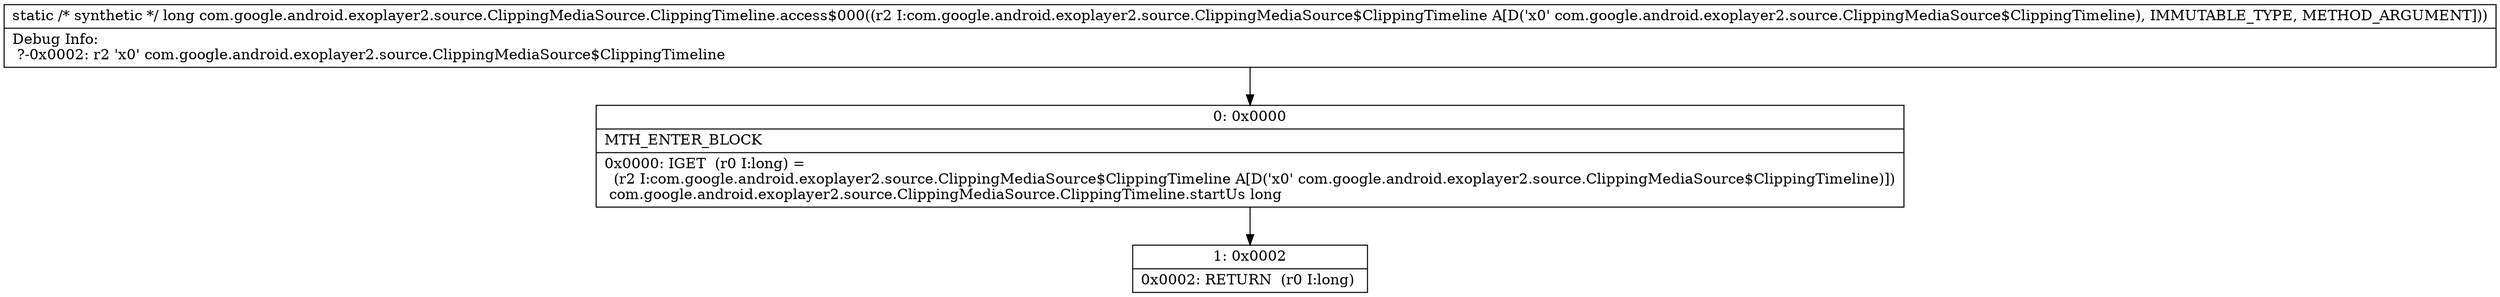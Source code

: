 digraph "CFG forcom.google.android.exoplayer2.source.ClippingMediaSource.ClippingTimeline.access$000(Lcom\/google\/android\/exoplayer2\/source\/ClippingMediaSource$ClippingTimeline;)J" {
Node_0 [shape=record,label="{0\:\ 0x0000|MTH_ENTER_BLOCK\l|0x0000: IGET  (r0 I:long) = \l  (r2 I:com.google.android.exoplayer2.source.ClippingMediaSource$ClippingTimeline A[D('x0' com.google.android.exoplayer2.source.ClippingMediaSource$ClippingTimeline)])\l com.google.android.exoplayer2.source.ClippingMediaSource.ClippingTimeline.startUs long \l}"];
Node_1 [shape=record,label="{1\:\ 0x0002|0x0002: RETURN  (r0 I:long) \l}"];
MethodNode[shape=record,label="{static \/* synthetic *\/ long com.google.android.exoplayer2.source.ClippingMediaSource.ClippingTimeline.access$000((r2 I:com.google.android.exoplayer2.source.ClippingMediaSource$ClippingTimeline A[D('x0' com.google.android.exoplayer2.source.ClippingMediaSource$ClippingTimeline), IMMUTABLE_TYPE, METHOD_ARGUMENT]))  | Debug Info:\l  ?\-0x0002: r2 'x0' com.google.android.exoplayer2.source.ClippingMediaSource$ClippingTimeline\l}"];
MethodNode -> Node_0;
Node_0 -> Node_1;
}

